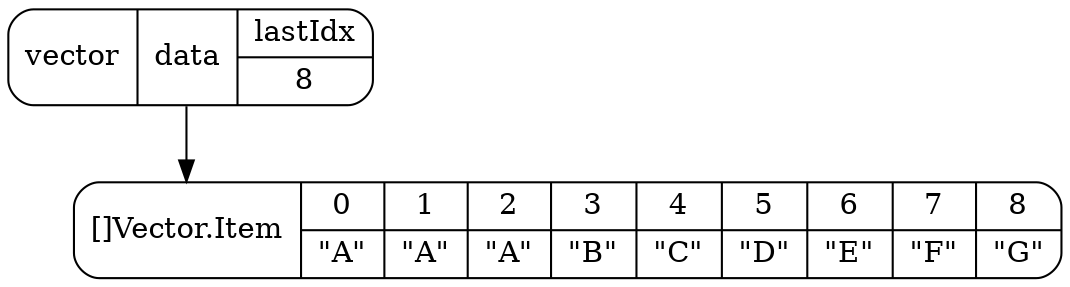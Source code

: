 digraph structs {
  node [shape=Mrecord];
  2 [label="<name> []Vector.Item |{<2index0> 0|<2value0> \"A\"}|{<2index1> 1|<2value1> \"A\"}|{<2index2> 2|<2value2> \"A\"}|{<2index3> 3|<2value3> \"B\"}|{<2index4> 4|<2value4> \"C\"}|{<2index5> 5|<2value5> \"D\"}|{<2index6> 6|<2value6> \"E\"}|{<2index7> 7|<2value7> \"F\"}|{<2index8> 8|<2value8> \"G\"} "];
  1 [label="<name> vector |<f0> data|{<f1> lastIdx | 8}  "];
  1:f0 -> 2:name;
}
